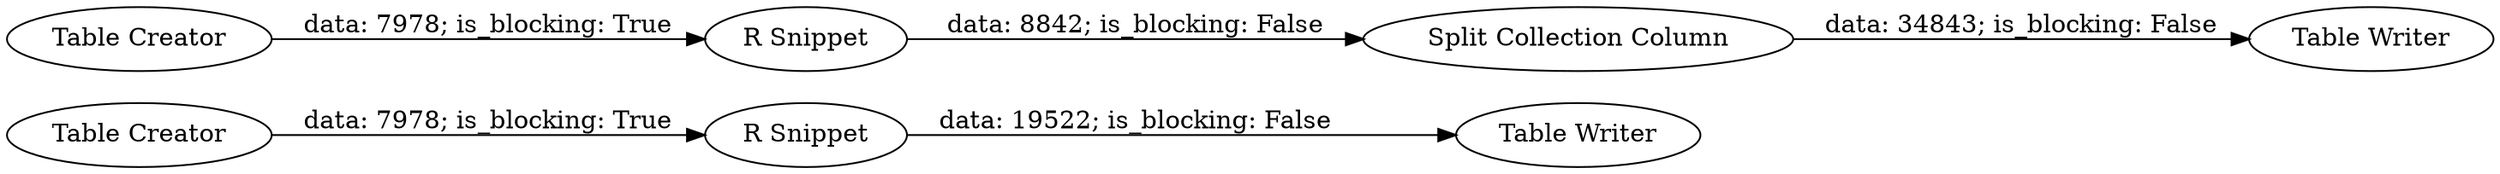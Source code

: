 digraph {
	"1921461506555360883_2511" [label="Table Writer"]
	"1921461506555360883_2507" [label="Table Creator"]
	"1921461506555360883_2512" [label="Table Writer"]
	"1921461506555360883_2510" [label="R Snippet"]
	"1921461506555360883_2509" [label="Table Creator"]
	"1921461506555360883_2501" [label="R Snippet"]
	"1921461506555360883_2508" [label="Split Collection Column"]
	"1921461506555360883_2501" -> "1921461506555360883_2508" [label="data: 8842; is_blocking: False"]
	"1921461506555360883_2508" -> "1921461506555360883_2512" [label="data: 34843; is_blocking: False"]
	"1921461506555360883_2509" -> "1921461506555360883_2510" [label="data: 7978; is_blocking: True"]
	"1921461506555360883_2507" -> "1921461506555360883_2501" [label="data: 7978; is_blocking: True"]
	"1921461506555360883_2510" -> "1921461506555360883_2511" [label="data: 19522; is_blocking: False"]
	rankdir=LR
}
